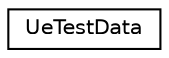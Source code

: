 digraph "Graphical Class Hierarchy"
{
 // LATEX_PDF_SIZE
  edge [fontname="Helvetica",fontsize="10",labelfontname="Helvetica",labelfontsize="10"];
  node [fontname="Helvetica",fontsize="10",shape=record];
  rankdir="LR";
  Node0 [label="UeTestData",height=0.2,width=0.4,color="black", fillcolor="white", style="filled",URL="$struct_ue_test_data.html",tooltip="UeTestData structure."];
}

